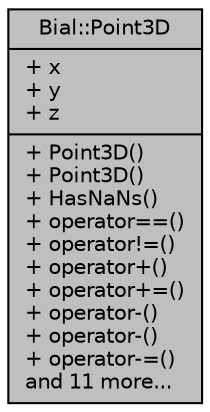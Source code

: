 digraph "Bial::Point3D"
{
  edge [fontname="Helvetica",fontsize="10",labelfontname="Helvetica",labelfontsize="10"];
  node [fontname="Helvetica",fontsize="10",shape=record];
  Node1 [label="{Bial::Point3D\n|+ x\l+ y\l+ z\l|+ Point3D()\l+ Point3D()\l+ HasNaNs()\l+ operator==()\l+ operator!=()\l+ operator+()\l+ operator+=()\l+ operator-()\l+ operator-()\l+ operator-=()\land 11 more...\l}",height=0.2,width=0.4,color="black", fillcolor="grey75", style="filled", fontcolor="black"];
}
